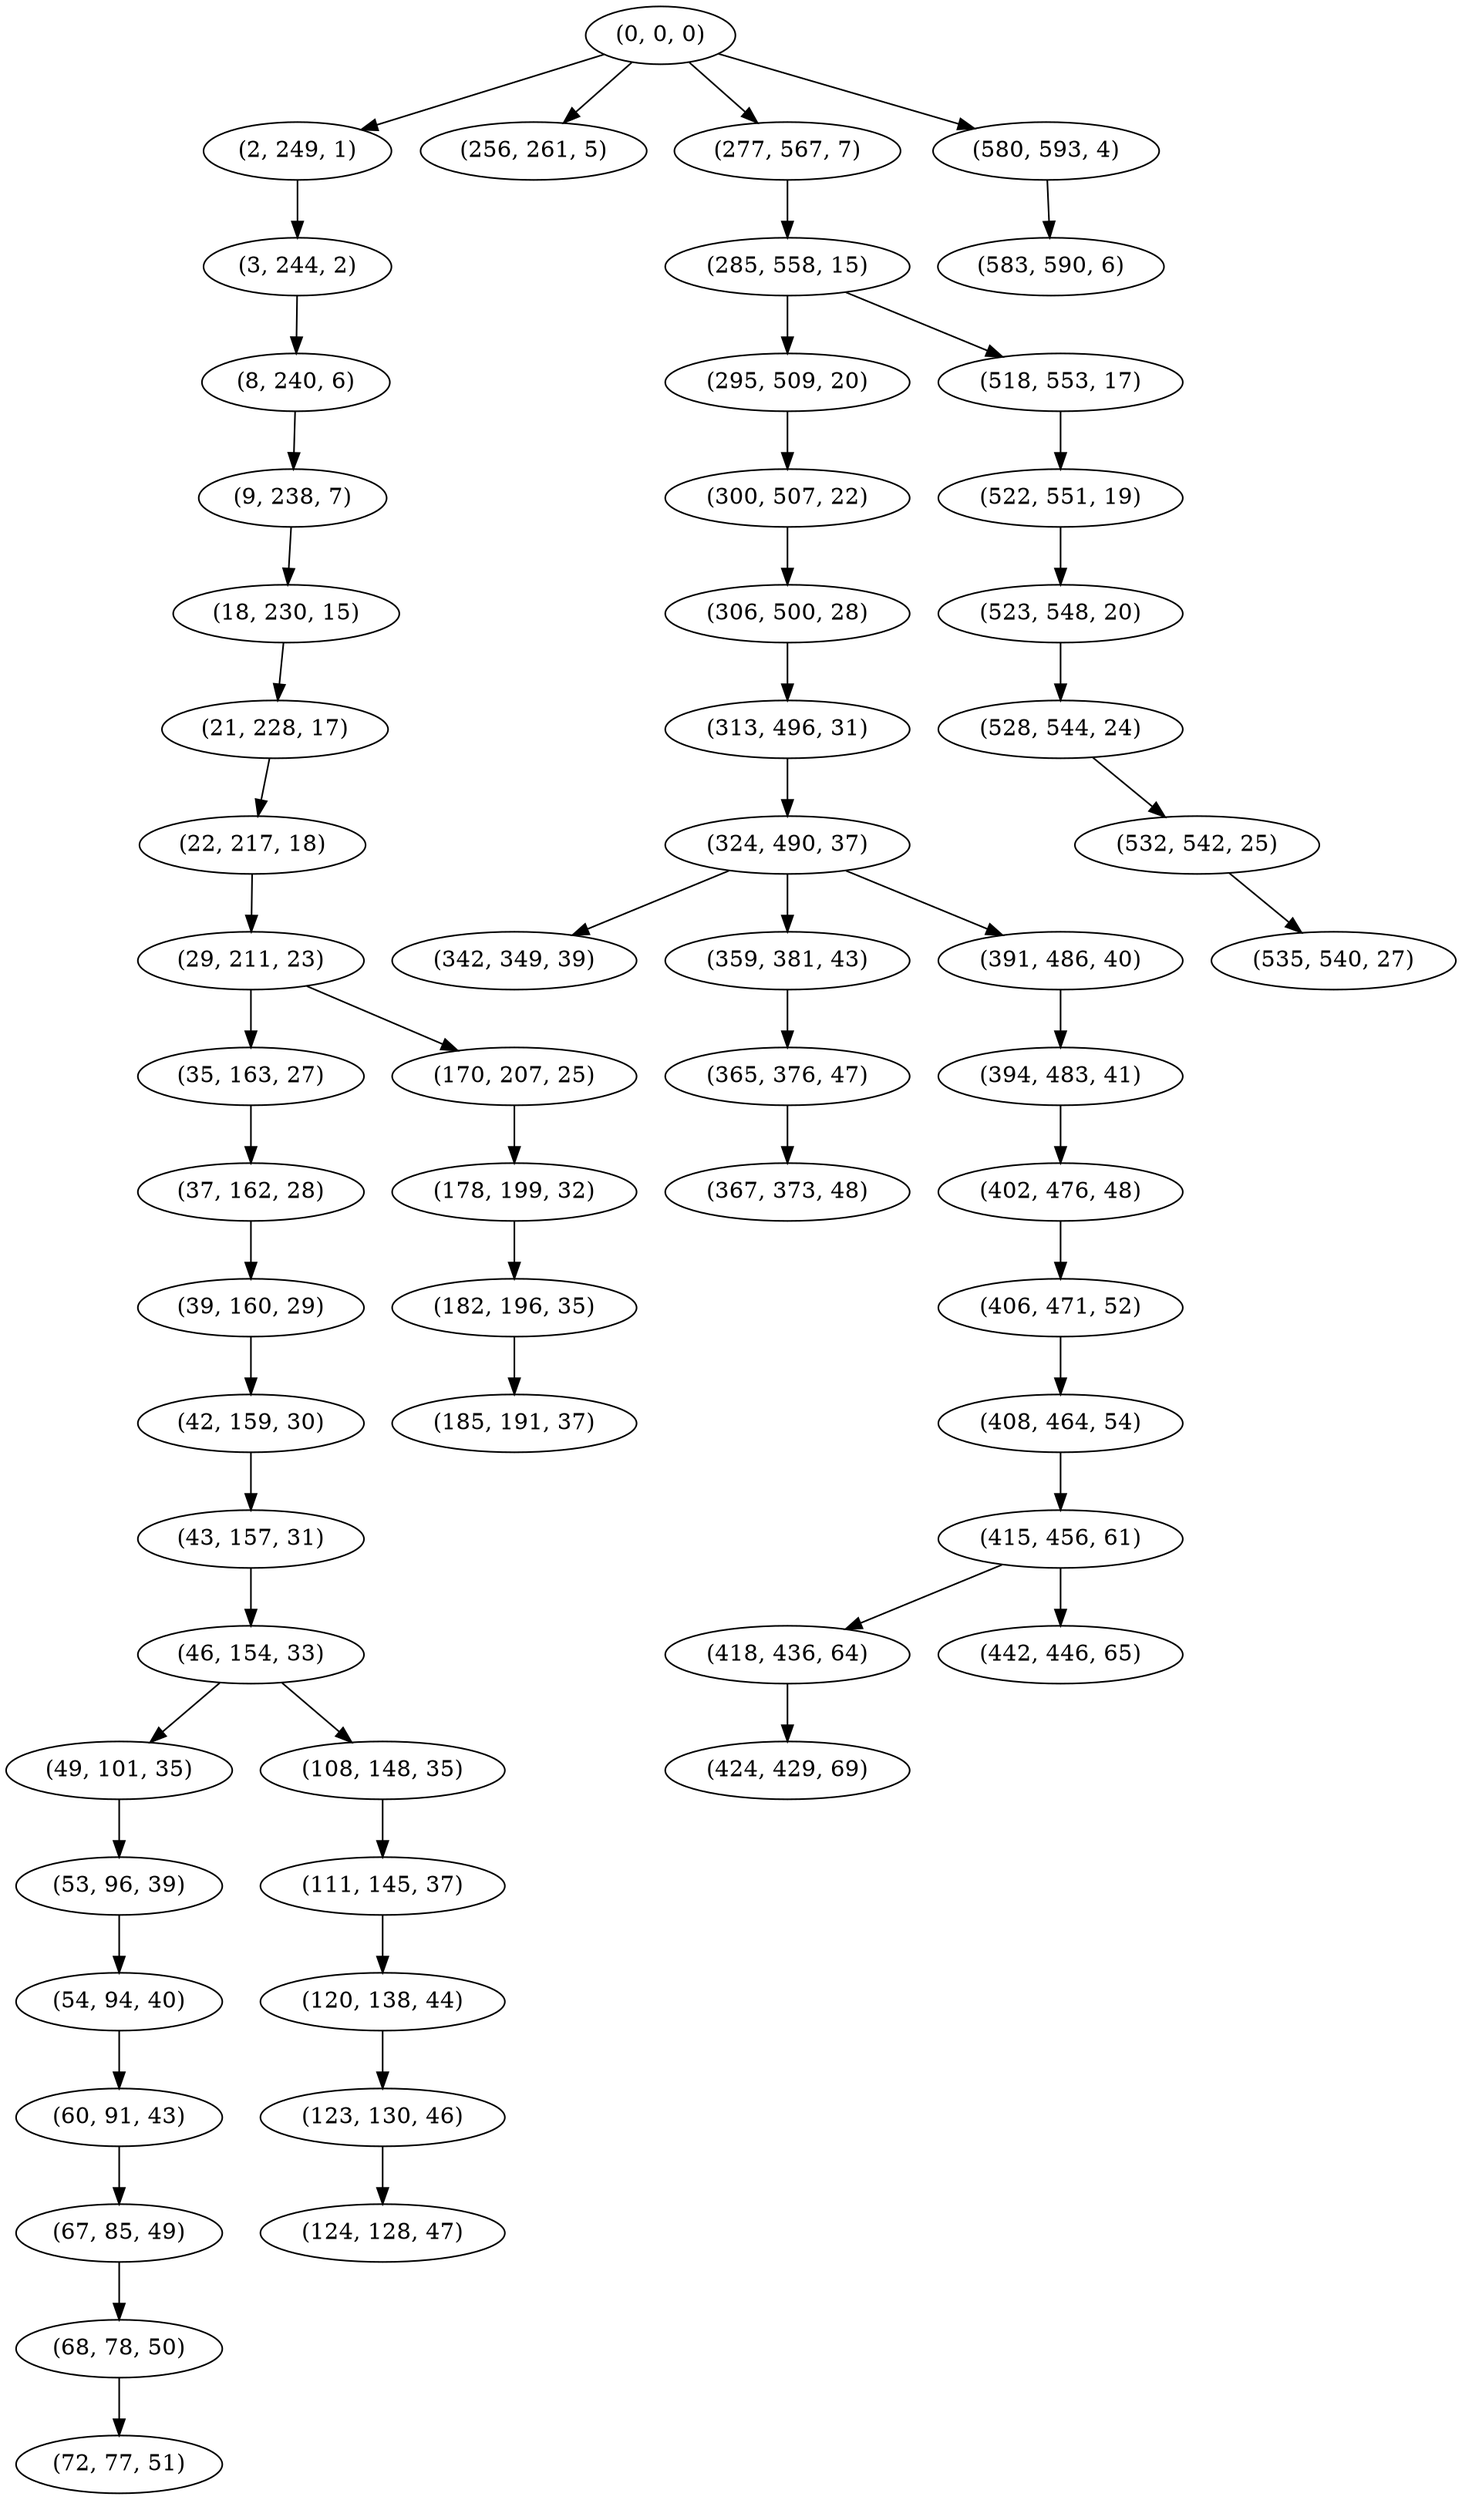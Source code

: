 digraph tree {
    "(0, 0, 0)";
    "(2, 249, 1)";
    "(3, 244, 2)";
    "(8, 240, 6)";
    "(9, 238, 7)";
    "(18, 230, 15)";
    "(21, 228, 17)";
    "(22, 217, 18)";
    "(29, 211, 23)";
    "(35, 163, 27)";
    "(37, 162, 28)";
    "(39, 160, 29)";
    "(42, 159, 30)";
    "(43, 157, 31)";
    "(46, 154, 33)";
    "(49, 101, 35)";
    "(53, 96, 39)";
    "(54, 94, 40)";
    "(60, 91, 43)";
    "(67, 85, 49)";
    "(68, 78, 50)";
    "(72, 77, 51)";
    "(108, 148, 35)";
    "(111, 145, 37)";
    "(120, 138, 44)";
    "(123, 130, 46)";
    "(124, 128, 47)";
    "(170, 207, 25)";
    "(178, 199, 32)";
    "(182, 196, 35)";
    "(185, 191, 37)";
    "(256, 261, 5)";
    "(277, 567, 7)";
    "(285, 558, 15)";
    "(295, 509, 20)";
    "(300, 507, 22)";
    "(306, 500, 28)";
    "(313, 496, 31)";
    "(324, 490, 37)";
    "(342, 349, 39)";
    "(359, 381, 43)";
    "(365, 376, 47)";
    "(367, 373, 48)";
    "(391, 486, 40)";
    "(394, 483, 41)";
    "(402, 476, 48)";
    "(406, 471, 52)";
    "(408, 464, 54)";
    "(415, 456, 61)";
    "(418, 436, 64)";
    "(424, 429, 69)";
    "(442, 446, 65)";
    "(518, 553, 17)";
    "(522, 551, 19)";
    "(523, 548, 20)";
    "(528, 544, 24)";
    "(532, 542, 25)";
    "(535, 540, 27)";
    "(580, 593, 4)";
    "(583, 590, 6)";
    "(0, 0, 0)" -> "(2, 249, 1)";
    "(0, 0, 0)" -> "(256, 261, 5)";
    "(0, 0, 0)" -> "(277, 567, 7)";
    "(0, 0, 0)" -> "(580, 593, 4)";
    "(2, 249, 1)" -> "(3, 244, 2)";
    "(3, 244, 2)" -> "(8, 240, 6)";
    "(8, 240, 6)" -> "(9, 238, 7)";
    "(9, 238, 7)" -> "(18, 230, 15)";
    "(18, 230, 15)" -> "(21, 228, 17)";
    "(21, 228, 17)" -> "(22, 217, 18)";
    "(22, 217, 18)" -> "(29, 211, 23)";
    "(29, 211, 23)" -> "(35, 163, 27)";
    "(29, 211, 23)" -> "(170, 207, 25)";
    "(35, 163, 27)" -> "(37, 162, 28)";
    "(37, 162, 28)" -> "(39, 160, 29)";
    "(39, 160, 29)" -> "(42, 159, 30)";
    "(42, 159, 30)" -> "(43, 157, 31)";
    "(43, 157, 31)" -> "(46, 154, 33)";
    "(46, 154, 33)" -> "(49, 101, 35)";
    "(46, 154, 33)" -> "(108, 148, 35)";
    "(49, 101, 35)" -> "(53, 96, 39)";
    "(53, 96, 39)" -> "(54, 94, 40)";
    "(54, 94, 40)" -> "(60, 91, 43)";
    "(60, 91, 43)" -> "(67, 85, 49)";
    "(67, 85, 49)" -> "(68, 78, 50)";
    "(68, 78, 50)" -> "(72, 77, 51)";
    "(108, 148, 35)" -> "(111, 145, 37)";
    "(111, 145, 37)" -> "(120, 138, 44)";
    "(120, 138, 44)" -> "(123, 130, 46)";
    "(123, 130, 46)" -> "(124, 128, 47)";
    "(170, 207, 25)" -> "(178, 199, 32)";
    "(178, 199, 32)" -> "(182, 196, 35)";
    "(182, 196, 35)" -> "(185, 191, 37)";
    "(277, 567, 7)" -> "(285, 558, 15)";
    "(285, 558, 15)" -> "(295, 509, 20)";
    "(285, 558, 15)" -> "(518, 553, 17)";
    "(295, 509, 20)" -> "(300, 507, 22)";
    "(300, 507, 22)" -> "(306, 500, 28)";
    "(306, 500, 28)" -> "(313, 496, 31)";
    "(313, 496, 31)" -> "(324, 490, 37)";
    "(324, 490, 37)" -> "(342, 349, 39)";
    "(324, 490, 37)" -> "(359, 381, 43)";
    "(324, 490, 37)" -> "(391, 486, 40)";
    "(359, 381, 43)" -> "(365, 376, 47)";
    "(365, 376, 47)" -> "(367, 373, 48)";
    "(391, 486, 40)" -> "(394, 483, 41)";
    "(394, 483, 41)" -> "(402, 476, 48)";
    "(402, 476, 48)" -> "(406, 471, 52)";
    "(406, 471, 52)" -> "(408, 464, 54)";
    "(408, 464, 54)" -> "(415, 456, 61)";
    "(415, 456, 61)" -> "(418, 436, 64)";
    "(415, 456, 61)" -> "(442, 446, 65)";
    "(418, 436, 64)" -> "(424, 429, 69)";
    "(518, 553, 17)" -> "(522, 551, 19)";
    "(522, 551, 19)" -> "(523, 548, 20)";
    "(523, 548, 20)" -> "(528, 544, 24)";
    "(528, 544, 24)" -> "(532, 542, 25)";
    "(532, 542, 25)" -> "(535, 540, 27)";
    "(580, 593, 4)" -> "(583, 590, 6)";
}
